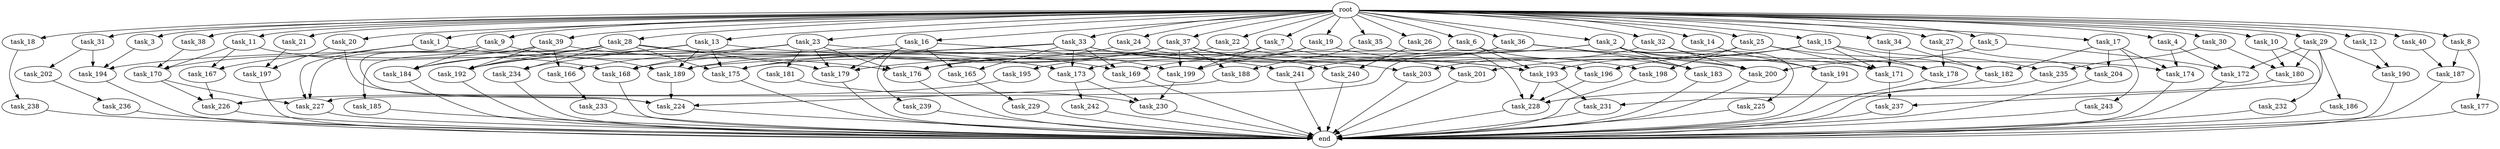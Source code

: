 digraph G {
  root [size="0.000000"];
  task_11 [size="1024.000000"];
  task_234 [size="910533066752.000000"];
  task_239 [size="549755813888.000000"];
  task_233 [size="34359738368.000000"];
  task_185 [size="214748364800.000000"];
  task_2 [size="1024.000000"];
  task_165 [size="687194767360.000000"];
  task_193 [size="2078764171264.000000"];
  task_23 [size="1024.000000"];
  task_35 [size="1024.000000"];
  task_1 [size="1024.000000"];
  task_33 [size="1024.000000"];
  task_176 [size="1975684956160.000000"];
  task_232 [size="34359738368.000000"];
  task_231 [size="687194767360.000000"];
  task_14 [size="1024.000000"];
  task_178 [size="1039382085632.000000"];
  task_3 [size="1024.000000"];
  task_236 [size="77309411328.000000"];
  task_226 [size="2413771620352.000000"];
  task_196 [size="171798691840.000000"];
  task_225 [size="309237645312.000000"];
  task_187 [size="352187318272.000000"];
  task_203 [size="171798691840.000000"];
  task_28 [size="1024.000000"];
  task_201 [size="171798691840.000000"];
  task_173 [size="1142461300736.000000"];
  task_230 [size="1305670057984.000000"];
  task_18 [size="1024.000000"];
  task_22 [size="1024.000000"];
  task_21 [size="1024.000000"];
  task_5 [size="1024.000000"];
  task_30 [size="1024.000000"];
  task_179 [size="1494648619008.000000"];
  task_242 [size="137438953472.000000"];
  task_224 [size="1417339207680.000000"];
  task_183 [size="1202590842880.000000"];
  task_9 [size="1024.000000"];
  task_168 [size="944892805120.000000"];
  task_27 [size="1024.000000"];
  task_238 [size="214748364800.000000"];
  task_195 [size="137438953472.000000"];
  task_20 [size="1024.000000"];
  task_182 [size="1185410973696.000000"];
  task_199 [size="2104533975040.000000"];
  task_37 [size="1024.000000"];
  task_194 [size="1133871366144.000000"];
  task_197 [size="68719476736.000000"];
  task_204 [size="1245540515840.000000"];
  task_198 [size="523986010112.000000"];
  task_227 [size="1864015806464.000000"];
  task_40 [size="1024.000000"];
  task_186 [size="420906795008.000000"];
  task_200 [size="695784701952.000000"];
  task_172 [size="1194000908288.000000"];
  task_175 [size="2465311227904.000000"];
  task_202 [size="858993459200.000000"];
  task_8 [size="1024.000000"];
  task_191 [size="68719476736.000000"];
  task_188 [size="833223655424.000000"];
  task_24 [size="1024.000000"];
  task_167 [size="764504178688.000000"];
  task_31 [size="1024.000000"];
  task_12 [size="1024.000000"];
  task_32 [size="1024.000000"];
  task_189 [size="1949915152384.000000"];
  task_171 [size="1090921693184.000000"];
  end [size="0.000000"];
  task_243 [size="549755813888.000000"];
  task_29 [size="1024.000000"];
  task_241 [size="730144440320.000000"];
  task_10 [size="1024.000000"];
  task_34 [size="1024.000000"];
  task_166 [size="1245540515840.000000"];
  task_192 [size="2027224563712.000000"];
  task_4 [size="1024.000000"];
  task_13 [size="1024.000000"];
  task_36 [size="1024.000000"];
  task_170 [size="1331439861760.000000"];
  task_235 [size="111669149696.000000"];
  task_16 [size="1024.000000"];
  task_181 [size="420906795008.000000"];
  task_15 [size="1024.000000"];
  task_39 [size="1024.000000"];
  task_177 [size="137438953472.000000"];
  task_228 [size="1030792151040.000000"];
  task_26 [size="1024.000000"];
  task_180 [size="532575944704.000000"];
  task_25 [size="1024.000000"];
  task_19 [size="1024.000000"];
  task_229 [size="77309411328.000000"];
  task_169 [size="901943132160.000000"];
  task_38 [size="1024.000000"];
  task_184 [size="1056561954816.000000"];
  task_17 [size="1024.000000"];
  task_190 [size="1279900254208.000000"];
  task_237 [size="730144440320.000000"];
  task_240 [size="1116691496960.000000"];
  task_6 [size="1024.000000"];
  task_7 [size="1024.000000"];
  task_174 [size="1554778161152.000000"];

  root -> task_11 [size="1.000000"];
  root -> task_28 [size="1.000000"];
  root -> task_10 [size="1.000000"];
  root -> task_20 [size="1.000000"];
  root -> task_2 [size="1.000000"];
  root -> task_4 [size="1.000000"];
  root -> task_13 [size="1.000000"];
  root -> task_39 [size="1.000000"];
  root -> task_21 [size="1.000000"];
  root -> task_40 [size="1.000000"];
  root -> task_16 [size="1.000000"];
  root -> task_22 [size="1.000000"];
  root -> task_15 [size="1.000000"];
  root -> task_36 [size="1.000000"];
  root -> task_33 [size="1.000000"];
  root -> task_1 [size="1.000000"];
  root -> task_5 [size="1.000000"];
  root -> task_14 [size="1.000000"];
  root -> task_18 [size="1.000000"];
  root -> task_26 [size="1.000000"];
  root -> task_6 [size="1.000000"];
  root -> task_25 [size="1.000000"];
  root -> task_24 [size="1.000000"];
  root -> task_9 [size="1.000000"];
  root -> task_23 [size="1.000000"];
  root -> task_3 [size="1.000000"];
  root -> task_19 [size="1.000000"];
  root -> task_27 [size="1.000000"];
  root -> task_35 [size="1.000000"];
  root -> task_38 [size="1.000000"];
  root -> task_17 [size="1.000000"];
  root -> task_31 [size="1.000000"];
  root -> task_12 [size="1.000000"];
  root -> task_32 [size="1.000000"];
  root -> task_34 [size="1.000000"];
  root -> task_37 [size="1.000000"];
  root -> task_30 [size="1.000000"];
  root -> task_8 [size="1.000000"];
  root -> task_7 [size="1.000000"];
  root -> task_29 [size="1.000000"];
  task_11 -> task_168 [size="209715200.000000"];
  task_11 -> task_167 [size="209715200.000000"];
  task_11 -> task_170 [size="209715200.000000"];
  task_234 -> end [size="1.000000"];
  task_239 -> end [size="1.000000"];
  task_233 -> end [size="1.000000"];
  task_185 -> end [size="1.000000"];
  task_2 -> task_179 [size="301989888.000000"];
  task_2 -> task_183 [size="301989888.000000"];
  task_2 -> task_174 [size="301989888.000000"];
  task_2 -> task_178 [size="301989888.000000"];
  task_2 -> task_176 [size="301989888.000000"];
  task_2 -> task_225 [size="301989888.000000"];
  task_165 -> task_229 [size="75497472.000000"];
  task_193 -> task_228 [size="536870912.000000"];
  task_193 -> task_231 [size="536870912.000000"];
  task_23 -> task_179 [size="411041792.000000"];
  task_23 -> task_181 [size="411041792.000000"];
  task_23 -> task_192 [size="411041792.000000"];
  task_23 -> task_171 [size="411041792.000000"];
  task_23 -> task_168 [size="411041792.000000"];
  task_23 -> task_176 [size="411041792.000000"];
  task_23 -> task_184 [size="411041792.000000"];
  task_35 -> task_228 [size="134217728.000000"];
  task_35 -> task_188 [size="134217728.000000"];
  task_1 -> task_227 [size="536870912.000000"];
  task_1 -> task_176 [size="536870912.000000"];
  task_1 -> task_167 [size="536870912.000000"];
  task_33 -> task_173 [size="134217728.000000"];
  task_33 -> task_194 [size="134217728.000000"];
  task_33 -> task_201 [size="134217728.000000"];
  task_33 -> task_203 [size="134217728.000000"];
  task_33 -> task_169 [size="134217728.000000"];
  task_33 -> task_189 [size="134217728.000000"];
  task_33 -> task_165 [size="134217728.000000"];
  task_176 -> end [size="1.000000"];
  task_232 -> end [size="1.000000"];
  task_231 -> end [size="1.000000"];
  task_14 -> task_191 [size="33554432.000000"];
  task_178 -> end [size="1.000000"];
  task_3 -> task_194 [size="134217728.000000"];
  task_236 -> end [size="1.000000"];
  task_226 -> end [size="1.000000"];
  task_196 -> task_228 [size="301989888.000000"];
  task_225 -> end [size="1.000000"];
  task_187 -> end [size="1.000000"];
  task_203 -> end [size="1.000000"];
  task_28 -> task_179 [size="209715200.000000"];
  task_28 -> task_234 [size="209715200.000000"];
  task_28 -> task_185 [size="209715200.000000"];
  task_28 -> task_192 [size="209715200.000000"];
  task_28 -> task_175 [size="209715200.000000"];
  task_28 -> task_169 [size="209715200.000000"];
  task_28 -> task_184 [size="209715200.000000"];
  task_201 -> end [size="1.000000"];
  task_173 -> task_242 [size="134217728.000000"];
  task_173 -> task_230 [size="134217728.000000"];
  task_230 -> end [size="1.000000"];
  task_18 -> task_238 [size="209715200.000000"];
  task_22 -> task_196 [size="134217728.000000"];
  task_22 -> task_195 [size="134217728.000000"];
  task_21 -> task_197 [size="33554432.000000"];
  task_5 -> task_172 [size="75497472.000000"];
  task_5 -> task_200 [size="75497472.000000"];
  task_30 -> task_235 [size="75497472.000000"];
  task_30 -> task_180 [size="75497472.000000"];
  task_179 -> end [size="1.000000"];
  task_242 -> end [size="1.000000"];
  task_224 -> end [size="1.000000"];
  task_183 -> end [size="1.000000"];
  task_9 -> task_227 [size="411041792.000000"];
  task_9 -> task_184 [size="411041792.000000"];
  task_9 -> task_189 [size="411041792.000000"];
  task_168 -> end [size="1.000000"];
  task_27 -> task_204 [size="679477248.000000"];
  task_27 -> task_178 [size="679477248.000000"];
  task_238 -> end [size="1.000000"];
  task_195 -> task_226 [size="679477248.000000"];
  task_20 -> task_197 [size="33554432.000000"];
  task_20 -> task_224 [size="33554432.000000"];
  task_182 -> task_228 [size="33554432.000000"];
  task_199 -> task_230 [size="301989888.000000"];
  task_37 -> task_193 [size="679477248.000000"];
  task_37 -> task_188 [size="679477248.000000"];
  task_37 -> task_189 [size="679477248.000000"];
  task_37 -> task_199 [size="679477248.000000"];
  task_37 -> task_175 [size="679477248.000000"];
  task_37 -> task_176 [size="679477248.000000"];
  task_37 -> task_240 [size="679477248.000000"];
  task_194 -> end [size="1.000000"];
  task_197 -> end [size="1.000000"];
  task_204 -> end [size="1.000000"];
  task_198 -> end [size="1.000000"];
  task_227 -> end [size="1.000000"];
  task_40 -> task_187 [size="209715200.000000"];
  task_186 -> end [size="1.000000"];
  task_200 -> end [size="1.000000"];
  task_172 -> end [size="1.000000"];
  task_175 -> end [size="1.000000"];
  task_202 -> task_236 [size="75497472.000000"];
  task_8 -> task_177 [size="134217728.000000"];
  task_8 -> task_187 [size="134217728.000000"];
  task_191 -> end [size="1.000000"];
  task_188 -> task_224 [size="134217728.000000"];
  task_24 -> task_193 [size="301989888.000000"];
  task_24 -> task_168 [size="301989888.000000"];
  task_167 -> task_226 [size="838860800.000000"];
  task_31 -> task_202 [size="838860800.000000"];
  task_31 -> task_194 [size="838860800.000000"];
  task_12 -> task_190 [size="838860800.000000"];
  task_32 -> task_191 [size="33554432.000000"];
  task_32 -> task_203 [size="33554432.000000"];
  task_32 -> task_200 [size="33554432.000000"];
  task_189 -> task_224 [size="536870912.000000"];
  task_171 -> task_237 [size="301989888.000000"];
  task_243 -> end [size="1.000000"];
  task_29 -> task_172 [size="411041792.000000"];
  task_29 -> task_186 [size="411041792.000000"];
  task_29 -> task_180 [size="411041792.000000"];
  task_29 -> task_190 [size="411041792.000000"];
  task_29 -> task_237 [size="411041792.000000"];
  task_241 -> end [size="1.000000"];
  task_10 -> task_180 [size="33554432.000000"];
  task_10 -> task_232 [size="33554432.000000"];
  task_34 -> task_171 [size="411041792.000000"];
  task_34 -> task_182 [size="411041792.000000"];
  task_166 -> task_233 [size="33554432.000000"];
  task_192 -> end [size="1.000000"];
  task_4 -> task_172 [size="679477248.000000"];
  task_4 -> task_174 [size="679477248.000000"];
  task_13 -> task_175 [size="679477248.000000"];
  task_13 -> task_234 [size="679477248.000000"];
  task_13 -> task_189 [size="679477248.000000"];
  task_13 -> task_241 [size="679477248.000000"];
  task_13 -> task_192 [size="679477248.000000"];
  task_36 -> task_227 [size="33554432.000000"];
  task_36 -> task_241 [size="33554432.000000"];
  task_36 -> task_183 [size="33554432.000000"];
  task_36 -> task_200 [size="33554432.000000"];
  task_170 -> task_227 [size="838860800.000000"];
  task_170 -> task_226 [size="838860800.000000"];
  task_235 -> end [size="1.000000"];
  task_16 -> task_179 [size="536870912.000000"];
  task_16 -> task_199 [size="536870912.000000"];
  task_16 -> task_239 [size="536870912.000000"];
  task_16 -> task_165 [size="536870912.000000"];
  task_16 -> task_166 [size="536870912.000000"];
  task_181 -> task_230 [size="838860800.000000"];
  task_15 -> task_235 [size="33554432.000000"];
  task_15 -> task_196 [size="33554432.000000"];
  task_15 -> task_171 [size="33554432.000000"];
  task_15 -> task_178 [size="33554432.000000"];
  task_15 -> task_201 [size="33554432.000000"];
  task_39 -> task_173 [size="679477248.000000"];
  task_39 -> task_224 [size="679477248.000000"];
  task_39 -> task_166 [size="679477248.000000"];
  task_39 -> task_192 [size="679477248.000000"];
  task_39 -> task_170 [size="679477248.000000"];
  task_177 -> end [size="1.000000"];
  task_228 -> end [size="1.000000"];
  task_26 -> task_240 [size="411041792.000000"];
  task_180 -> task_231 [size="134217728.000000"];
  task_25 -> task_193 [size="209715200.000000"];
  task_25 -> task_171 [size="209715200.000000"];
  task_25 -> task_198 [size="209715200.000000"];
  task_25 -> task_182 [size="209715200.000000"];
  task_19 -> task_199 [size="536870912.000000"];
  task_19 -> task_169 [size="536870912.000000"];
  task_19 -> task_200 [size="536870912.000000"];
  task_229 -> end [size="1.000000"];
  task_169 -> end [size="1.000000"];
  task_38 -> task_170 [size="411041792.000000"];
  task_184 -> end [size="1.000000"];
  task_17 -> task_243 [size="536870912.000000"];
  task_17 -> task_204 [size="536870912.000000"];
  task_17 -> task_174 [size="536870912.000000"];
  task_17 -> task_182 [size="536870912.000000"];
  task_190 -> end [size="1.000000"];
  task_237 -> end [size="1.000000"];
  task_240 -> end [size="1.000000"];
  task_6 -> task_193 [size="838860800.000000"];
  task_6 -> task_175 [size="838860800.000000"];
  task_6 -> task_183 [size="838860800.000000"];
  task_7 -> task_199 [size="301989888.000000"];
  task_7 -> task_173 [size="301989888.000000"];
  task_7 -> task_198 [size="301989888.000000"];
  task_174 -> end [size="1.000000"];
}
